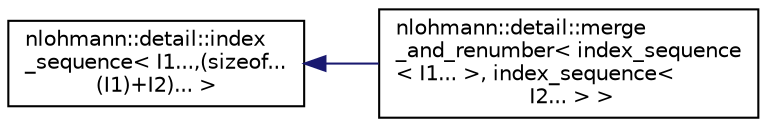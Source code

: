 digraph "Graphical Class Hierarchy"
{
 // LATEX_PDF_SIZE
  edge [fontname="Helvetica",fontsize="10",labelfontname="Helvetica",labelfontsize="10"];
  node [fontname="Helvetica",fontsize="10",shape=record];
  rankdir="LR";
  Node0 [label="nlohmann::detail::index\l_sequence\< I1...,(sizeof...\l(I1)+I2)... \>",height=0.2,width=0.4,color="black", fillcolor="white", style="filled",URL="$structnlohmann_1_1detail_1_1index__sequence.html",tooltip=" "];
  Node0 -> Node1 [dir="back",color="midnightblue",fontsize="10",style="solid",fontname="Helvetica"];
  Node1 [label="nlohmann::detail::merge\l_and_renumber\< index_sequence\l\< I1... \>, index_sequence\<\l I2... \> \>",height=0.2,width=0.4,color="black", fillcolor="white", style="filled",URL="$structnlohmann_1_1detail_1_1merge__and__renumber_3_01index__sequence_3_01_i1_8_8_8_01_4_00_01indf5ec8c9c7b5107e4b381e3ca4c1be2ca.html",tooltip=" "];
}
